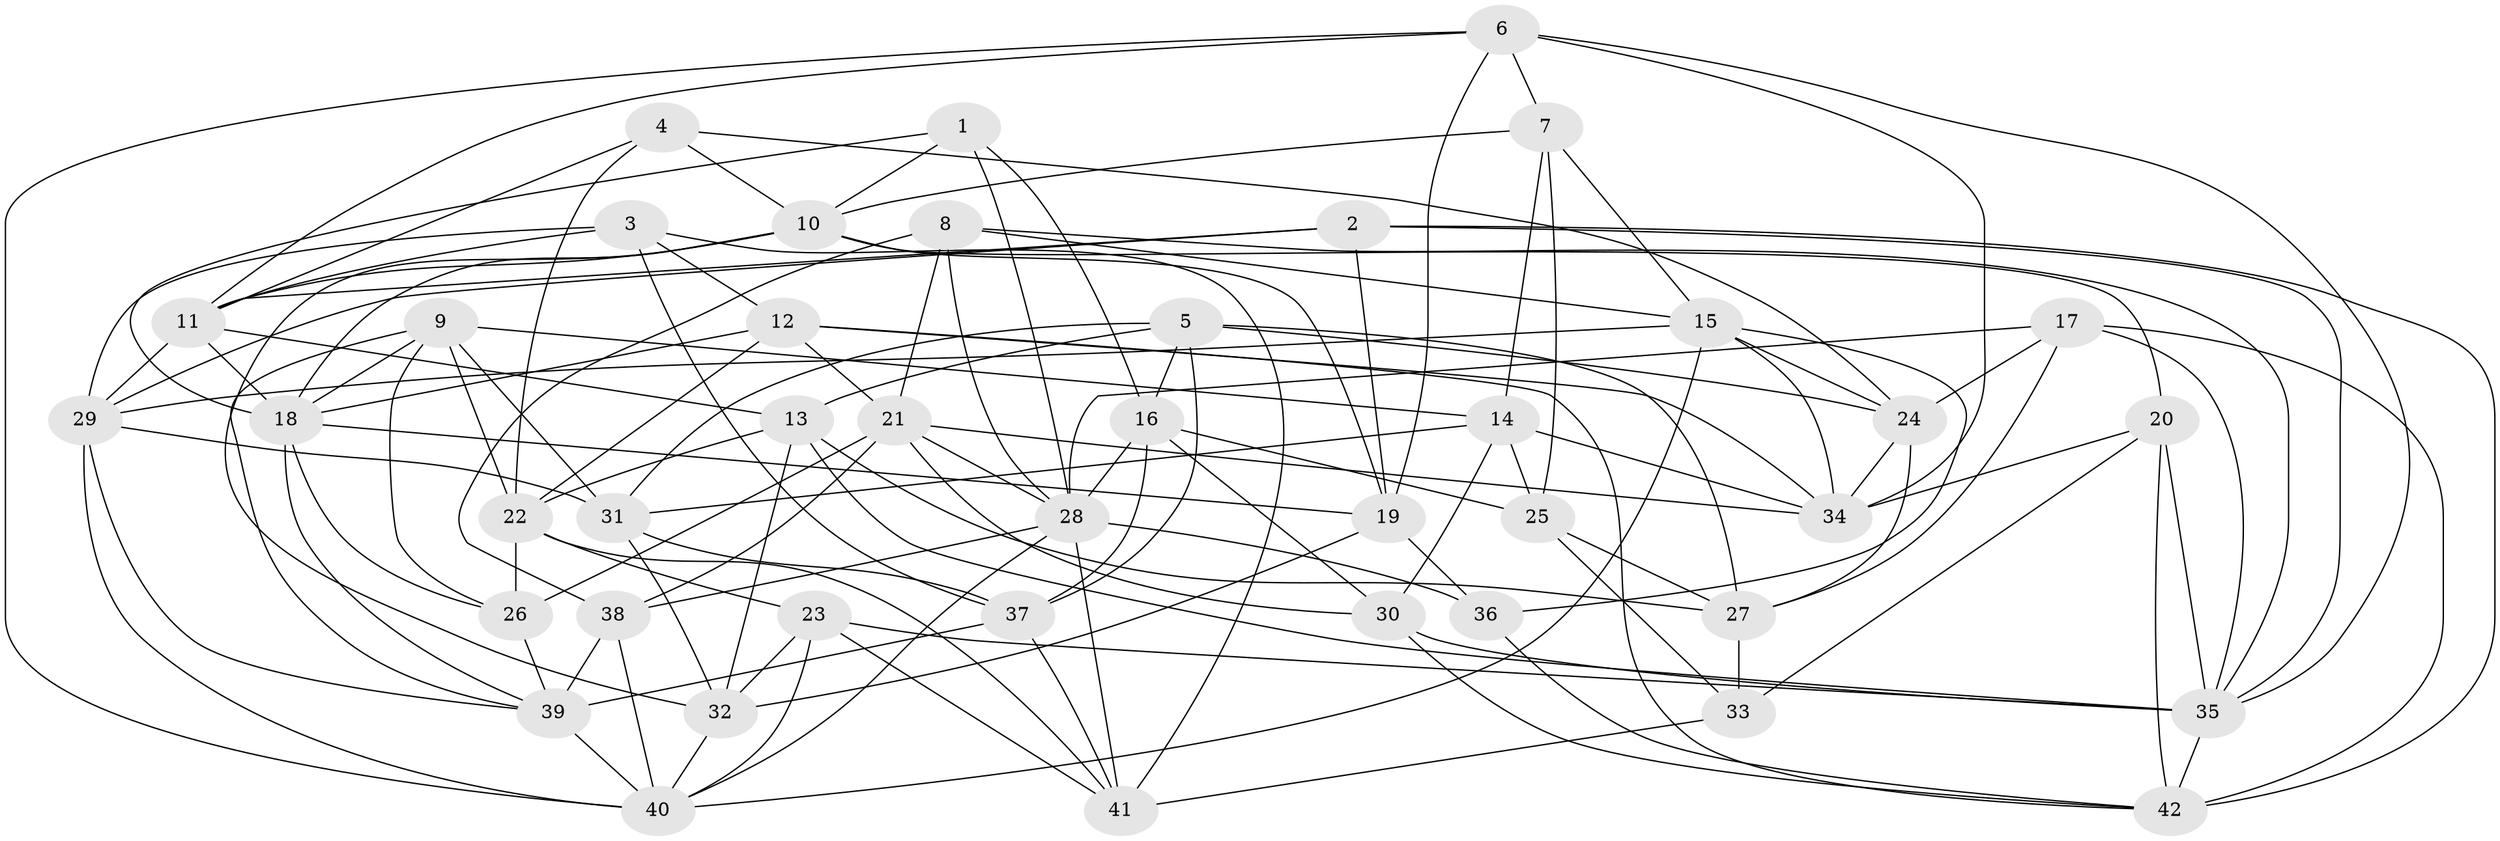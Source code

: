 // original degree distribution, {4: 1.0}
// Generated by graph-tools (version 1.1) at 2025/38/03/04/25 23:38:18]
// undirected, 42 vertices, 127 edges
graph export_dot {
  node [color=gray90,style=filled];
  1;
  2;
  3;
  4;
  5;
  6;
  7;
  8;
  9;
  10;
  11;
  12;
  13;
  14;
  15;
  16;
  17;
  18;
  19;
  20;
  21;
  22;
  23;
  24;
  25;
  26;
  27;
  28;
  29;
  30;
  31;
  32;
  33;
  34;
  35;
  36;
  37;
  38;
  39;
  40;
  41;
  42;
  1 -- 10 [weight=1.0];
  1 -- 16 [weight=1.0];
  1 -- 18 [weight=1.0];
  1 -- 28 [weight=1.0];
  2 -- 11 [weight=1.0];
  2 -- 19 [weight=1.0];
  2 -- 29 [weight=1.0];
  2 -- 35 [weight=1.0];
  2 -- 42 [weight=2.0];
  3 -- 11 [weight=1.0];
  3 -- 12 [weight=1.0];
  3 -- 29 [weight=2.0];
  3 -- 37 [weight=1.0];
  3 -- 41 [weight=1.0];
  4 -- 10 [weight=1.0];
  4 -- 11 [weight=1.0];
  4 -- 22 [weight=1.0];
  4 -- 24 [weight=1.0];
  5 -- 13 [weight=1.0];
  5 -- 16 [weight=1.0];
  5 -- 24 [weight=1.0];
  5 -- 27 [weight=1.0];
  5 -- 31 [weight=1.0];
  5 -- 37 [weight=1.0];
  6 -- 7 [weight=1.0];
  6 -- 11 [weight=1.0];
  6 -- 19 [weight=1.0];
  6 -- 34 [weight=1.0];
  6 -- 35 [weight=1.0];
  6 -- 40 [weight=1.0];
  7 -- 10 [weight=1.0];
  7 -- 14 [weight=1.0];
  7 -- 15 [weight=2.0];
  7 -- 25 [weight=1.0];
  8 -- 15 [weight=2.0];
  8 -- 21 [weight=1.0];
  8 -- 28 [weight=1.0];
  8 -- 35 [weight=1.0];
  8 -- 38 [weight=1.0];
  9 -- 14 [weight=1.0];
  9 -- 18 [weight=1.0];
  9 -- 22 [weight=1.0];
  9 -- 26 [weight=1.0];
  9 -- 31 [weight=1.0];
  9 -- 39 [weight=1.0];
  10 -- 11 [weight=1.0];
  10 -- 18 [weight=1.0];
  10 -- 19 [weight=1.0];
  10 -- 20 [weight=1.0];
  10 -- 32 [weight=1.0];
  11 -- 13 [weight=1.0];
  11 -- 18 [weight=1.0];
  11 -- 29 [weight=1.0];
  12 -- 18 [weight=1.0];
  12 -- 21 [weight=1.0];
  12 -- 22 [weight=1.0];
  12 -- 34 [weight=1.0];
  12 -- 42 [weight=1.0];
  13 -- 22 [weight=1.0];
  13 -- 27 [weight=1.0];
  13 -- 32 [weight=1.0];
  13 -- 35 [weight=1.0];
  14 -- 25 [weight=1.0];
  14 -- 30 [weight=1.0];
  14 -- 31 [weight=1.0];
  14 -- 34 [weight=1.0];
  15 -- 24 [weight=1.0];
  15 -- 29 [weight=1.0];
  15 -- 34 [weight=2.0];
  15 -- 36 [weight=1.0];
  15 -- 40 [weight=1.0];
  16 -- 25 [weight=1.0];
  16 -- 28 [weight=1.0];
  16 -- 30 [weight=1.0];
  16 -- 37 [weight=1.0];
  17 -- 24 [weight=1.0];
  17 -- 27 [weight=1.0];
  17 -- 28 [weight=2.0];
  17 -- 35 [weight=1.0];
  17 -- 42 [weight=1.0];
  18 -- 19 [weight=1.0];
  18 -- 26 [weight=1.0];
  18 -- 39 [weight=1.0];
  19 -- 32 [weight=1.0];
  19 -- 36 [weight=1.0];
  20 -- 33 [weight=2.0];
  20 -- 34 [weight=1.0];
  20 -- 35 [weight=1.0];
  20 -- 42 [weight=1.0];
  21 -- 26 [weight=2.0];
  21 -- 28 [weight=1.0];
  21 -- 30 [weight=1.0];
  21 -- 34 [weight=1.0];
  21 -- 38 [weight=1.0];
  22 -- 23 [weight=2.0];
  22 -- 26 [weight=1.0];
  22 -- 41 [weight=1.0];
  23 -- 32 [weight=1.0];
  23 -- 35 [weight=1.0];
  23 -- 40 [weight=1.0];
  23 -- 41 [weight=1.0];
  24 -- 27 [weight=1.0];
  24 -- 34 [weight=1.0];
  25 -- 27 [weight=1.0];
  25 -- 33 [weight=2.0];
  26 -- 39 [weight=1.0];
  27 -- 33 [weight=1.0];
  28 -- 36 [weight=1.0];
  28 -- 38 [weight=1.0];
  28 -- 40 [weight=1.0];
  28 -- 41 [weight=1.0];
  29 -- 31 [weight=1.0];
  29 -- 39 [weight=1.0];
  29 -- 40 [weight=1.0];
  30 -- 35 [weight=1.0];
  30 -- 42 [weight=2.0];
  31 -- 32 [weight=1.0];
  31 -- 37 [weight=1.0];
  32 -- 40 [weight=1.0];
  33 -- 41 [weight=1.0];
  35 -- 42 [weight=2.0];
  36 -- 42 [weight=1.0];
  37 -- 39 [weight=1.0];
  37 -- 41 [weight=1.0];
  38 -- 39 [weight=2.0];
  38 -- 40 [weight=1.0];
  39 -- 40 [weight=1.0];
}
